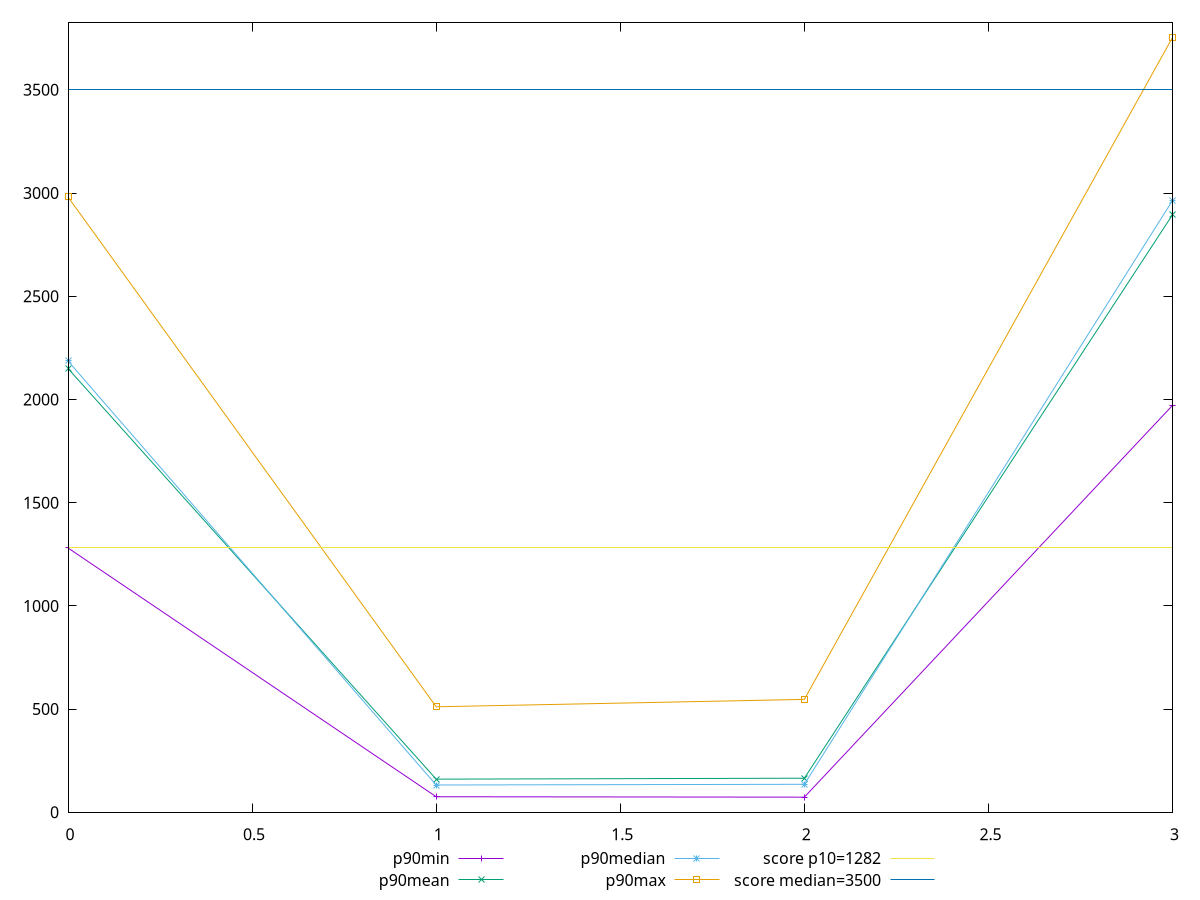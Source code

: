 reset

$p90Min <<EOF
0 1280.6719999999998
1 75.52399999999997
2 73.56
3 1971.216
EOF

$p90Mean <<EOF
0 2149.9925106382966
1 160.74331914893622
2 165.3228817204301
3 2894.7877872340423
EOF

$p90Median <<EOF
0 2186.3920000000007
1 132.382
2 135.83200000000005
3 2963.6499999999996
EOF

$p90Max <<EOF
0 2980.8479999999995
1 511.364
2 547.184
3 3753.455999999999
EOF

set key outside below
set xrange [0:3]
set yrange [-0.03791999999998552:3827.0539199999994]
set trange [-0.03791999999998552:3827.0539199999994]
set terminal svg size 640, 560 enhanced background rgb 'white'
set output "report/report_00029_2021-02-24T13-36-40.390Z/bootup-time/progression/value.svg"

plot $p90Min title "p90min" with linespoints, \
     $p90Mean title "p90mean" with linespoints, \
     $p90Median title "p90median" with linespoints, \
     $p90Max title "p90max" with linespoints, \
     1282 title "score p10=1282", \
     3500 title "score median=3500"

reset
